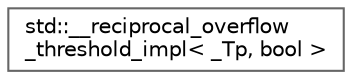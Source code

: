 digraph "Graphical Class Hierarchy"
{
 // LATEX_PDF_SIZE
  bgcolor="transparent";
  edge [fontname=Helvetica,fontsize=10,labelfontname=Helvetica,labelfontsize=10];
  node [fontname=Helvetica,fontsize=10,shape=box,height=0.2,width=0.4];
  rankdir="LR";
  Node0 [id="Node000000",label="std::__reciprocal_overflow\l_threshold_impl\< _Tp, bool \>",height=0.2,width=0.4,color="grey40", fillcolor="white", style="filled",URL="$structstd_1_1____reciprocal__overflow__threshold__impl.html",tooltip=" "];
}

